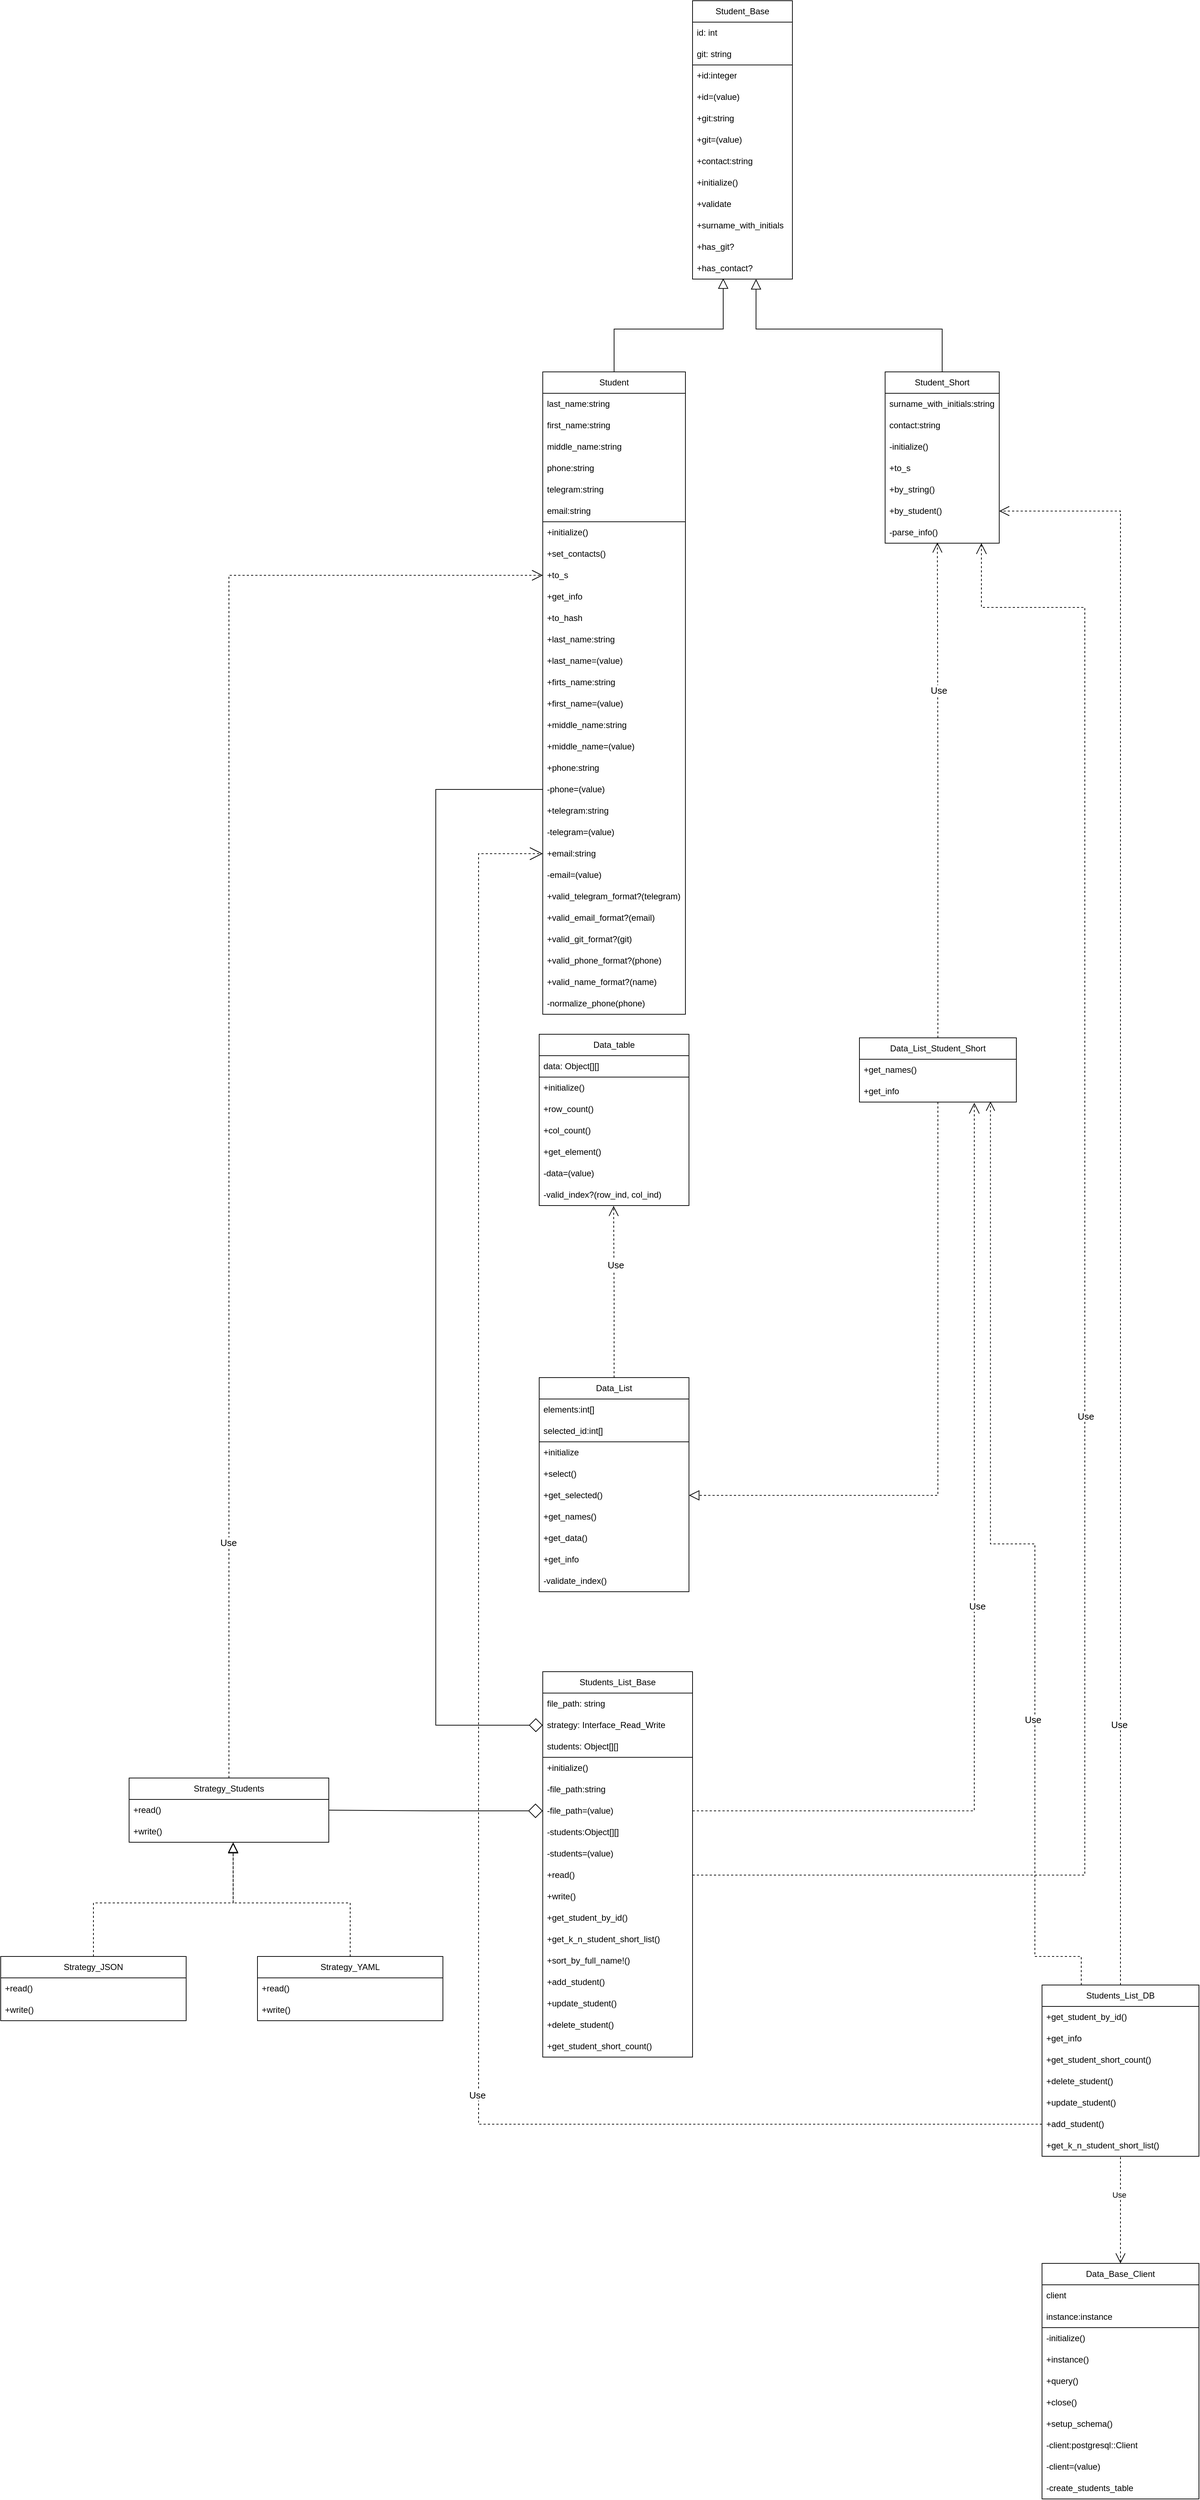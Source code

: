 <mxfile version="26.0.4">
  <diagram name="Страница — 1" id="8ChDUnxJ0dZzbqALpV8T">
    <mxGraphModel dx="2595" dy="680" grid="1" gridSize="10" guides="1" tooltips="1" connect="1" arrows="1" fold="1" page="1" pageScale="1" pageWidth="1169" pageHeight="827" math="0" shadow="0">
      <root>
        <mxCell id="0" />
        <mxCell id="1" parent="0" />
        <mxCell id="wIVE7Qtk5ukvc7qez85d-1" value="Student_Base" style="swimlane;fontStyle=0;childLayout=stackLayout;horizontal=1;startSize=30;horizontalStack=0;resizeParent=1;resizeParentMax=0;resizeLast=0;collapsible=1;marginBottom=0;whiteSpace=wrap;html=1;" parent="1" vertex="1">
          <mxGeometry x="420" y="20" width="140" height="390" as="geometry" />
        </mxCell>
        <mxCell id="wIVE7Qtk5ukvc7qez85d-14" value="" style="group;strokeColor=default;" parent="wIVE7Qtk5ukvc7qez85d-1" vertex="1" connectable="0">
          <mxGeometry y="30" width="140" height="60" as="geometry" />
        </mxCell>
        <mxCell id="wIVE7Qtk5ukvc7qez85d-2" value="id: int" style="text;strokeColor=none;fillColor=none;align=left;verticalAlign=middle;spacingLeft=4;spacingRight=4;overflow=hidden;points=[[0,0.5],[1,0.5]];portConstraint=eastwest;rotatable=0;whiteSpace=wrap;html=1;" parent="wIVE7Qtk5ukvc7qez85d-14" vertex="1">
          <mxGeometry width="140" height="30" as="geometry" />
        </mxCell>
        <mxCell id="wIVE7Qtk5ukvc7qez85d-3" value="git: string" style="text;strokeColor=none;fillColor=none;align=left;verticalAlign=middle;spacingLeft=4;spacingRight=4;overflow=hidden;points=[[0,0.5],[1,0.5]];portConstraint=eastwest;rotatable=0;whiteSpace=wrap;html=1;" parent="wIVE7Qtk5ukvc7qez85d-14" vertex="1">
          <mxGeometry y="30" width="140" height="30" as="geometry" />
        </mxCell>
        <mxCell id="wIVE7Qtk5ukvc7qez85d-4" value="+id:integer" style="text;strokeColor=none;fillColor=none;align=left;verticalAlign=middle;spacingLeft=4;spacingRight=4;overflow=hidden;points=[[0,0.5],[1,0.5]];portConstraint=eastwest;rotatable=0;whiteSpace=wrap;html=1;" parent="wIVE7Qtk5ukvc7qez85d-1" vertex="1">
          <mxGeometry y="90" width="140" height="30" as="geometry" />
        </mxCell>
        <mxCell id="wIVE7Qtk5ukvc7qez85d-13" value="+id=(value)" style="text;strokeColor=none;fillColor=none;align=left;verticalAlign=middle;spacingLeft=4;spacingRight=4;overflow=hidden;points=[[0,0.5],[1,0.5]];portConstraint=eastwest;rotatable=0;whiteSpace=wrap;html=1;" parent="wIVE7Qtk5ukvc7qez85d-1" vertex="1">
          <mxGeometry y="120" width="140" height="30" as="geometry" />
        </mxCell>
        <mxCell id="wIVE7Qtk5ukvc7qez85d-12" value="+git:string" style="text;strokeColor=none;fillColor=none;align=left;verticalAlign=middle;spacingLeft=4;spacingRight=4;overflow=hidden;points=[[0,0.5],[1,0.5]];portConstraint=eastwest;rotatable=0;whiteSpace=wrap;html=1;" parent="wIVE7Qtk5ukvc7qez85d-1" vertex="1">
          <mxGeometry y="150" width="140" height="30" as="geometry" />
        </mxCell>
        <mxCell id="wIVE7Qtk5ukvc7qez85d-11" value="+git=(value)" style="text;strokeColor=none;fillColor=none;align=left;verticalAlign=middle;spacingLeft=4;spacingRight=4;overflow=hidden;points=[[0,0.5],[1,0.5]];portConstraint=eastwest;rotatable=0;whiteSpace=wrap;html=1;" parent="wIVE7Qtk5ukvc7qez85d-1" vertex="1">
          <mxGeometry y="180" width="140" height="30" as="geometry" />
        </mxCell>
        <mxCell id="wIVE7Qtk5ukvc7qez85d-10" value="+contact:string" style="text;strokeColor=none;fillColor=none;align=left;verticalAlign=middle;spacingLeft=4;spacingRight=4;overflow=hidden;points=[[0,0.5],[1,0.5]];portConstraint=eastwest;rotatable=0;whiteSpace=wrap;html=1;" parent="wIVE7Qtk5ukvc7qez85d-1" vertex="1">
          <mxGeometry y="210" width="140" height="30" as="geometry" />
        </mxCell>
        <mxCell id="wIVE7Qtk5ukvc7qez85d-8" value="+initialize()" style="text;strokeColor=none;fillColor=none;align=left;verticalAlign=middle;spacingLeft=4;spacingRight=4;overflow=hidden;points=[[0,0.5],[1,0.5]];portConstraint=eastwest;rotatable=0;whiteSpace=wrap;html=1;" parent="wIVE7Qtk5ukvc7qez85d-1" vertex="1">
          <mxGeometry y="240" width="140" height="30" as="geometry" />
        </mxCell>
        <mxCell id="wIVE7Qtk5ukvc7qez85d-7" value="+validate" style="text;strokeColor=none;fillColor=none;align=left;verticalAlign=middle;spacingLeft=4;spacingRight=4;overflow=hidden;points=[[0,0.5],[1,0.5]];portConstraint=eastwest;rotatable=0;whiteSpace=wrap;html=1;" parent="wIVE7Qtk5ukvc7qez85d-1" vertex="1">
          <mxGeometry y="270" width="140" height="30" as="geometry" />
        </mxCell>
        <mxCell id="wIVE7Qtk5ukvc7qez85d-6" value="+surname_with_initials" style="text;strokeColor=none;fillColor=none;align=left;verticalAlign=middle;spacingLeft=4;spacingRight=4;overflow=hidden;points=[[0,0.5],[1,0.5]];portConstraint=eastwest;rotatable=0;whiteSpace=wrap;html=1;" parent="wIVE7Qtk5ukvc7qez85d-1" vertex="1">
          <mxGeometry y="300" width="140" height="30" as="geometry" />
        </mxCell>
        <mxCell id="wIVE7Qtk5ukvc7qez85d-5" value="+has_git?" style="text;strokeColor=none;fillColor=none;align=left;verticalAlign=middle;spacingLeft=4;spacingRight=4;overflow=hidden;points=[[0,0.5],[1,0.5]];portConstraint=eastwest;rotatable=0;whiteSpace=wrap;html=1;" parent="wIVE7Qtk5ukvc7qez85d-1" vertex="1">
          <mxGeometry y="330" width="140" height="30" as="geometry" />
        </mxCell>
        <mxCell id="wIVE7Qtk5ukvc7qez85d-15" value="+has_contact?" style="text;strokeColor=none;fillColor=none;align=left;verticalAlign=middle;spacingLeft=4;spacingRight=4;overflow=hidden;points=[[0,0.5],[1,0.5]];portConstraint=eastwest;rotatable=0;whiteSpace=wrap;html=1;" parent="wIVE7Qtk5ukvc7qez85d-1" vertex="1">
          <mxGeometry y="360" width="140" height="30" as="geometry" />
        </mxCell>
        <mxCell id="wIVE7Qtk5ukvc7qez85d-16" value="Student" style="swimlane;fontStyle=0;childLayout=stackLayout;horizontal=1;startSize=30;horizontalStack=0;resizeParent=1;resizeParentMax=0;resizeLast=0;collapsible=1;marginBottom=0;whiteSpace=wrap;html=1;" parent="1" vertex="1">
          <mxGeometry x="210" y="540" width="200" height="900" as="geometry" />
        </mxCell>
        <mxCell id="wIVE7Qtk5ukvc7qez85d-33" value="" style="group;strokeColor=default;" parent="wIVE7Qtk5ukvc7qez85d-16" vertex="1" connectable="0">
          <mxGeometry y="30" width="200" height="180" as="geometry" />
        </mxCell>
        <mxCell id="wIVE7Qtk5ukvc7qez85d-20" value="last_name:string" style="text;strokeColor=none;fillColor=none;align=left;verticalAlign=middle;spacingLeft=4;spacingRight=4;overflow=hidden;points=[[0,0.5],[1,0.5]];portConstraint=eastwest;rotatable=0;whiteSpace=wrap;html=1;" parent="wIVE7Qtk5ukvc7qez85d-33" vertex="1">
          <mxGeometry width="140" height="30" as="geometry" />
        </mxCell>
        <mxCell id="wIVE7Qtk5ukvc7qez85d-21" value="first_name:string" style="text;strokeColor=none;fillColor=none;align=left;verticalAlign=middle;spacingLeft=4;spacingRight=4;overflow=hidden;points=[[0,0.5],[1,0.5]];portConstraint=eastwest;rotatable=0;whiteSpace=wrap;html=1;" parent="wIVE7Qtk5ukvc7qez85d-33" vertex="1">
          <mxGeometry y="30" width="140" height="30" as="geometry" />
        </mxCell>
        <mxCell id="wIVE7Qtk5ukvc7qez85d-22" value="middle_name:string" style="text;strokeColor=none;fillColor=none;align=left;verticalAlign=middle;spacingLeft=4;spacingRight=4;overflow=hidden;points=[[0,0.5],[1,0.5]];portConstraint=eastwest;rotatable=0;whiteSpace=wrap;html=1;" parent="wIVE7Qtk5ukvc7qez85d-33" vertex="1">
          <mxGeometry y="60" width="140" height="30" as="geometry" />
        </mxCell>
        <mxCell id="wIVE7Qtk5ukvc7qez85d-23" value="phone:string" style="text;strokeColor=none;fillColor=none;align=left;verticalAlign=middle;spacingLeft=4;spacingRight=4;overflow=hidden;points=[[0,0.5],[1,0.5]];portConstraint=eastwest;rotatable=0;whiteSpace=wrap;html=1;" parent="wIVE7Qtk5ukvc7qez85d-33" vertex="1">
          <mxGeometry y="90" width="140" height="30" as="geometry" />
        </mxCell>
        <mxCell id="wIVE7Qtk5ukvc7qez85d-24" value="telegram:string" style="text;strokeColor=none;fillColor=none;align=left;verticalAlign=middle;spacingLeft=4;spacingRight=4;overflow=hidden;points=[[0,0.5],[1,0.5]];portConstraint=eastwest;rotatable=0;whiteSpace=wrap;html=1;" parent="wIVE7Qtk5ukvc7qez85d-33" vertex="1">
          <mxGeometry y="120" width="140" height="30" as="geometry" />
        </mxCell>
        <mxCell id="wIVE7Qtk5ukvc7qez85d-25" value="email:string" style="text;strokeColor=none;fillColor=none;align=left;verticalAlign=middle;spacingLeft=4;spacingRight=4;overflow=hidden;points=[[0,0.5],[1,0.5]];portConstraint=eastwest;rotatable=0;whiteSpace=wrap;html=1;" parent="wIVE7Qtk5ukvc7qez85d-33" vertex="1">
          <mxGeometry y="150" width="140" height="30" as="geometry" />
        </mxCell>
        <mxCell id="wIVE7Qtk5ukvc7qez85d-26" value="+initialize()" style="text;strokeColor=none;fillColor=none;align=left;verticalAlign=middle;spacingLeft=4;spacingRight=4;overflow=hidden;points=[[0,0.5],[1,0.5]];portConstraint=eastwest;rotatable=0;whiteSpace=wrap;html=1;" parent="wIVE7Qtk5ukvc7qez85d-16" vertex="1">
          <mxGeometry y="210" width="200" height="30" as="geometry" />
        </mxCell>
        <mxCell id="wIVE7Qtk5ukvc7qez85d-27" value="+set_contacts()" style="text;strokeColor=none;fillColor=none;align=left;verticalAlign=middle;spacingLeft=4;spacingRight=4;overflow=hidden;points=[[0,0.5],[1,0.5]];portConstraint=eastwest;rotatable=0;whiteSpace=wrap;html=1;" parent="wIVE7Qtk5ukvc7qez85d-16" vertex="1">
          <mxGeometry y="240" width="200" height="30" as="geometry" />
        </mxCell>
        <mxCell id="wIVE7Qtk5ukvc7qez85d-28" value="+to_s" style="text;strokeColor=none;fillColor=none;align=left;verticalAlign=middle;spacingLeft=4;spacingRight=4;overflow=hidden;points=[[0,0.5],[1,0.5]];portConstraint=eastwest;rotatable=0;whiteSpace=wrap;html=1;" parent="wIVE7Qtk5ukvc7qez85d-16" vertex="1">
          <mxGeometry y="270" width="200" height="30" as="geometry" />
        </mxCell>
        <mxCell id="wIVE7Qtk5ukvc7qez85d-29" value="+get_info" style="text;strokeColor=none;fillColor=none;align=left;verticalAlign=middle;spacingLeft=4;spacingRight=4;overflow=hidden;points=[[0,0.5],[1,0.5]];portConstraint=eastwest;rotatable=0;whiteSpace=wrap;html=1;" parent="wIVE7Qtk5ukvc7qez85d-16" vertex="1">
          <mxGeometry y="300" width="200" height="30" as="geometry" />
        </mxCell>
        <mxCell id="Y5CX1aSOp3Ih06Q6agFc-1" value="+to_hash" style="text;strokeColor=none;fillColor=none;align=left;verticalAlign=middle;spacingLeft=4;spacingRight=4;overflow=hidden;points=[[0,0.5],[1,0.5]];portConstraint=eastwest;rotatable=0;whiteSpace=wrap;html=1;" parent="wIVE7Qtk5ukvc7qez85d-16" vertex="1">
          <mxGeometry y="330" width="200" height="30" as="geometry" />
        </mxCell>
        <mxCell id="wIVE7Qtk5ukvc7qez85d-34" value="+last_name:string" style="text;strokeColor=none;fillColor=none;align=left;verticalAlign=middle;spacingLeft=4;spacingRight=4;overflow=hidden;points=[[0,0.5],[1,0.5]];portConstraint=eastwest;rotatable=0;whiteSpace=wrap;html=1;" parent="wIVE7Qtk5ukvc7qez85d-16" vertex="1">
          <mxGeometry y="360" width="200" height="30" as="geometry" />
        </mxCell>
        <mxCell id="wIVE7Qtk5ukvc7qez85d-46" value="+last_name=(value)" style="text;strokeColor=none;fillColor=none;align=left;verticalAlign=middle;spacingLeft=4;spacingRight=4;overflow=hidden;points=[[0,0.5],[1,0.5]];portConstraint=eastwest;rotatable=0;whiteSpace=wrap;html=1;" parent="wIVE7Qtk5ukvc7qez85d-16" vertex="1">
          <mxGeometry y="390" width="200" height="30" as="geometry" />
        </mxCell>
        <mxCell id="wIVE7Qtk5ukvc7qez85d-45" value="+firts_name:string" style="text;strokeColor=none;fillColor=none;align=left;verticalAlign=middle;spacingLeft=4;spacingRight=4;overflow=hidden;points=[[0,0.5],[1,0.5]];portConstraint=eastwest;rotatable=0;whiteSpace=wrap;html=1;" parent="wIVE7Qtk5ukvc7qez85d-16" vertex="1">
          <mxGeometry y="420" width="200" height="30" as="geometry" />
        </mxCell>
        <mxCell id="wIVE7Qtk5ukvc7qez85d-44" value="+first_name=(value)" style="text;strokeColor=none;fillColor=none;align=left;verticalAlign=middle;spacingLeft=4;spacingRight=4;overflow=hidden;points=[[0,0.5],[1,0.5]];portConstraint=eastwest;rotatable=0;whiteSpace=wrap;html=1;" parent="wIVE7Qtk5ukvc7qez85d-16" vertex="1">
          <mxGeometry y="450" width="200" height="30" as="geometry" />
        </mxCell>
        <mxCell id="wIVE7Qtk5ukvc7qez85d-43" value="+middle_name:string" style="text;strokeColor=none;fillColor=none;align=left;verticalAlign=middle;spacingLeft=4;spacingRight=4;overflow=hidden;points=[[0,0.5],[1,0.5]];portConstraint=eastwest;rotatable=0;whiteSpace=wrap;html=1;" parent="wIVE7Qtk5ukvc7qez85d-16" vertex="1">
          <mxGeometry y="480" width="200" height="30" as="geometry" />
        </mxCell>
        <mxCell id="wIVE7Qtk5ukvc7qez85d-42" value="+middle_name=(value)" style="text;strokeColor=none;fillColor=none;align=left;verticalAlign=middle;spacingLeft=4;spacingRight=4;overflow=hidden;points=[[0,0.5],[1,0.5]];portConstraint=eastwest;rotatable=0;whiteSpace=wrap;html=1;" parent="wIVE7Qtk5ukvc7qez85d-16" vertex="1">
          <mxGeometry y="510" width="200" height="30" as="geometry" />
        </mxCell>
        <mxCell id="wIVE7Qtk5ukvc7qez85d-41" value="+phone:string" style="text;strokeColor=none;fillColor=none;align=left;verticalAlign=middle;spacingLeft=4;spacingRight=4;overflow=hidden;points=[[0,0.5],[1,0.5]];portConstraint=eastwest;rotatable=0;whiteSpace=wrap;html=1;" parent="wIVE7Qtk5ukvc7qez85d-16" vertex="1">
          <mxGeometry y="540" width="200" height="30" as="geometry" />
        </mxCell>
        <mxCell id="wIVE7Qtk5ukvc7qez85d-40" value="-phone=(value)" style="text;strokeColor=none;fillColor=none;align=left;verticalAlign=middle;spacingLeft=4;spacingRight=4;overflow=hidden;points=[[0,0.5],[1,0.5]];portConstraint=eastwest;rotatable=0;whiteSpace=wrap;html=1;" parent="wIVE7Qtk5ukvc7qez85d-16" vertex="1">
          <mxGeometry y="570" width="200" height="30" as="geometry" />
        </mxCell>
        <mxCell id="wIVE7Qtk5ukvc7qez85d-39" value="+telegram:string" style="text;strokeColor=none;fillColor=none;align=left;verticalAlign=middle;spacingLeft=4;spacingRight=4;overflow=hidden;points=[[0,0.5],[1,0.5]];portConstraint=eastwest;rotatable=0;whiteSpace=wrap;html=1;" parent="wIVE7Qtk5ukvc7qez85d-16" vertex="1">
          <mxGeometry y="600" width="200" height="30" as="geometry" />
        </mxCell>
        <mxCell id="wIVE7Qtk5ukvc7qez85d-38" value="-telegram=(value)" style="text;strokeColor=none;fillColor=none;align=left;verticalAlign=middle;spacingLeft=4;spacingRight=4;overflow=hidden;points=[[0,0.5],[1,0.5]];portConstraint=eastwest;rotatable=0;whiteSpace=wrap;html=1;" parent="wIVE7Qtk5ukvc7qez85d-16" vertex="1">
          <mxGeometry y="630" width="200" height="30" as="geometry" />
        </mxCell>
        <mxCell id="wIVE7Qtk5ukvc7qez85d-37" value="+email:string" style="text;strokeColor=none;fillColor=none;align=left;verticalAlign=middle;spacingLeft=4;spacingRight=4;overflow=hidden;points=[[0,0.5],[1,0.5]];portConstraint=eastwest;rotatable=0;whiteSpace=wrap;html=1;" parent="wIVE7Qtk5ukvc7qez85d-16" vertex="1">
          <mxGeometry y="660" width="200" height="30" as="geometry" />
        </mxCell>
        <mxCell id="wIVE7Qtk5ukvc7qez85d-36" value="-email=(value)" style="text;strokeColor=none;fillColor=none;align=left;verticalAlign=middle;spacingLeft=4;spacingRight=4;overflow=hidden;points=[[0,0.5],[1,0.5]];portConstraint=eastwest;rotatable=0;whiteSpace=wrap;html=1;" parent="wIVE7Qtk5ukvc7qez85d-16" vertex="1">
          <mxGeometry y="690" width="200" height="30" as="geometry" />
        </mxCell>
        <mxCell id="wIVE7Qtk5ukvc7qez85d-52" value="+valid_telegram_format?(telegram)" style="text;strokeColor=none;fillColor=none;align=left;verticalAlign=middle;spacingLeft=4;spacingRight=4;overflow=hidden;points=[[0,0.5],[1,0.5]];portConstraint=eastwest;rotatable=0;whiteSpace=wrap;html=1;" parent="wIVE7Qtk5ukvc7qez85d-16" vertex="1">
          <mxGeometry y="720" width="200" height="30" as="geometry" />
        </mxCell>
        <mxCell id="wIVE7Qtk5ukvc7qez85d-51" value="+valid_email_format?(email)" style="text;strokeColor=none;fillColor=none;align=left;verticalAlign=middle;spacingLeft=4;spacingRight=4;overflow=hidden;points=[[0,0.5],[1,0.5]];portConstraint=eastwest;rotatable=0;whiteSpace=wrap;html=1;" parent="wIVE7Qtk5ukvc7qez85d-16" vertex="1">
          <mxGeometry y="750" width="200" height="30" as="geometry" />
        </mxCell>
        <mxCell id="wIVE7Qtk5ukvc7qez85d-50" value="+valid_git_format?(git)" style="text;strokeColor=none;fillColor=none;align=left;verticalAlign=middle;spacingLeft=4;spacingRight=4;overflow=hidden;points=[[0,0.5],[1,0.5]];portConstraint=eastwest;rotatable=0;whiteSpace=wrap;html=1;" parent="wIVE7Qtk5ukvc7qez85d-16" vertex="1">
          <mxGeometry y="780" width="200" height="30" as="geometry" />
        </mxCell>
        <mxCell id="wIVE7Qtk5ukvc7qez85d-49" value="+valid_phone_format?(phone)" style="text;strokeColor=none;fillColor=none;align=left;verticalAlign=middle;spacingLeft=4;spacingRight=4;overflow=hidden;points=[[0,0.5],[1,0.5]];portConstraint=eastwest;rotatable=0;whiteSpace=wrap;html=1;" parent="wIVE7Qtk5ukvc7qez85d-16" vertex="1">
          <mxGeometry y="810" width="200" height="30" as="geometry" />
        </mxCell>
        <mxCell id="wIVE7Qtk5ukvc7qez85d-48" value="+valid_name_format?(name)" style="text;strokeColor=none;fillColor=none;align=left;verticalAlign=middle;spacingLeft=4;spacingRight=4;overflow=hidden;points=[[0,0.5],[1,0.5]];portConstraint=eastwest;rotatable=0;whiteSpace=wrap;html=1;" parent="wIVE7Qtk5ukvc7qez85d-16" vertex="1">
          <mxGeometry y="840" width="200" height="30" as="geometry" />
        </mxCell>
        <mxCell id="wIVE7Qtk5ukvc7qez85d-47" value="-normalize_phone(phone)" style="text;strokeColor=none;fillColor=none;align=left;verticalAlign=middle;spacingLeft=4;spacingRight=4;overflow=hidden;points=[[0,0.5],[1,0.5]];portConstraint=eastwest;rotatable=0;whiteSpace=wrap;html=1;" parent="wIVE7Qtk5ukvc7qez85d-16" vertex="1">
          <mxGeometry y="870" width="200" height="30" as="geometry" />
        </mxCell>
        <mxCell id="wIVE7Qtk5ukvc7qez85d-54" value="Student_Short" style="swimlane;fontStyle=0;childLayout=stackLayout;horizontal=1;startSize=30;horizontalStack=0;resizeParent=1;resizeParentMax=0;resizeLast=0;collapsible=1;marginBottom=0;whiteSpace=wrap;html=1;" parent="1" vertex="1">
          <mxGeometry x="690" y="540" width="160" height="240" as="geometry" />
        </mxCell>
        <mxCell id="wIVE7Qtk5ukvc7qez85d-70" value="" style="group" parent="wIVE7Qtk5ukvc7qez85d-54" vertex="1" connectable="0">
          <mxGeometry y="30" width="160" height="60" as="geometry" />
        </mxCell>
        <mxCell id="wIVE7Qtk5ukvc7qez85d-58" value="surname_with_initials:string" style="text;strokeColor=none;fillColor=none;align=left;verticalAlign=middle;spacingLeft=4;spacingRight=4;overflow=hidden;points=[[0,0.5],[1,0.5]];portConstraint=eastwest;rotatable=0;whiteSpace=wrap;html=1;" parent="wIVE7Qtk5ukvc7qez85d-70" vertex="1">
          <mxGeometry width="160" height="30" as="geometry" />
        </mxCell>
        <mxCell id="wIVE7Qtk5ukvc7qez85d-59" value="contact:string" style="text;strokeColor=none;fillColor=none;align=left;verticalAlign=middle;spacingLeft=4;spacingRight=4;overflow=hidden;points=[[0,0.5],[1,0.5]];portConstraint=eastwest;rotatable=0;whiteSpace=wrap;html=1;" parent="wIVE7Qtk5ukvc7qez85d-70" vertex="1">
          <mxGeometry y="30" width="160" height="30" as="geometry" />
        </mxCell>
        <mxCell id="wIVE7Qtk5ukvc7qez85d-60" value="-initialize()" style="text;strokeColor=none;fillColor=none;align=left;verticalAlign=middle;spacingLeft=4;spacingRight=4;overflow=hidden;points=[[0,0.5],[1,0.5]];portConstraint=eastwest;rotatable=0;whiteSpace=wrap;html=1;" parent="wIVE7Qtk5ukvc7qez85d-54" vertex="1">
          <mxGeometry y="90" width="160" height="30" as="geometry" />
        </mxCell>
        <mxCell id="wIVE7Qtk5ukvc7qez85d-61" value="+to_s" style="text;strokeColor=none;fillColor=none;align=left;verticalAlign=middle;spacingLeft=4;spacingRight=4;overflow=hidden;points=[[0,0.5],[1,0.5]];portConstraint=eastwest;rotatable=0;whiteSpace=wrap;html=1;" parent="wIVE7Qtk5ukvc7qez85d-54" vertex="1">
          <mxGeometry y="120" width="160" height="30" as="geometry" />
        </mxCell>
        <mxCell id="wIVE7Qtk5ukvc7qez85d-64" value="+by_string()" style="text;strokeColor=none;fillColor=none;align=left;verticalAlign=middle;spacingLeft=4;spacingRight=4;overflow=hidden;points=[[0,0.5],[1,0.5]];portConstraint=eastwest;rotatable=0;whiteSpace=wrap;html=1;" parent="wIVE7Qtk5ukvc7qez85d-54" vertex="1">
          <mxGeometry y="150" width="160" height="30" as="geometry" />
        </mxCell>
        <mxCell id="wIVE7Qtk5ukvc7qez85d-65" value="+by_student()" style="text;strokeColor=none;fillColor=none;align=left;verticalAlign=middle;spacingLeft=4;spacingRight=4;overflow=hidden;points=[[0,0.5],[1,0.5]];portConstraint=eastwest;rotatable=0;whiteSpace=wrap;html=1;" parent="wIVE7Qtk5ukvc7qez85d-54" vertex="1">
          <mxGeometry y="180" width="160" height="30" as="geometry" />
        </mxCell>
        <mxCell id="wIVE7Qtk5ukvc7qez85d-66" value="-parse_info()" style="text;strokeColor=none;fillColor=none;align=left;verticalAlign=middle;spacingLeft=4;spacingRight=4;overflow=hidden;points=[[0,0.5],[1,0.5]];portConstraint=eastwest;rotatable=0;whiteSpace=wrap;html=1;" parent="wIVE7Qtk5ukvc7qez85d-54" vertex="1">
          <mxGeometry y="210" width="160" height="30" as="geometry" />
        </mxCell>
        <mxCell id="wIVE7Qtk5ukvc7qez85d-71" style="edgeStyle=orthogonalEdgeStyle;rounded=0;orthogonalLoop=1;jettySize=auto;html=1;exitX=0.5;exitY=0;exitDx=0;exitDy=0;entryX=0.307;entryY=0.967;entryDx=0;entryDy=0;entryPerimeter=0;endArrow=block;endFill=0;endSize=12;" parent="1" source="wIVE7Qtk5ukvc7qez85d-16" target="wIVE7Qtk5ukvc7qez85d-15" edge="1">
          <mxGeometry relative="1" as="geometry" />
        </mxCell>
        <mxCell id="wIVE7Qtk5ukvc7qez85d-72" style="edgeStyle=orthogonalEdgeStyle;rounded=0;orthogonalLoop=1;jettySize=auto;html=1;exitX=0.5;exitY=0;exitDx=0;exitDy=0;entryX=0.636;entryY=1;entryDx=0;entryDy=0;entryPerimeter=0;endArrow=block;endFill=0;endSize=12;" parent="1" source="wIVE7Qtk5ukvc7qez85d-54" target="wIVE7Qtk5ukvc7qez85d-15" edge="1">
          <mxGeometry relative="1" as="geometry" />
        </mxCell>
        <mxCell id="wIVE7Qtk5ukvc7qez85d-73" value="Data_table" style="swimlane;fontStyle=0;childLayout=stackLayout;horizontal=1;startSize=30;horizontalStack=0;resizeParent=1;resizeParentMax=0;resizeLast=0;collapsible=1;marginBottom=0;whiteSpace=wrap;html=1;" parent="1" vertex="1">
          <mxGeometry x="205" y="1468" width="210" height="240" as="geometry" />
        </mxCell>
        <mxCell id="wIVE7Qtk5ukvc7qez85d-74" value="data: Object[][]" style="text;strokeColor=default;fillColor=none;align=left;verticalAlign=middle;spacingLeft=4;spacingRight=4;overflow=hidden;points=[[0,0.5],[1,0.5]];portConstraint=eastwest;rotatable=0;whiteSpace=wrap;html=1;" parent="wIVE7Qtk5ukvc7qez85d-73" vertex="1">
          <mxGeometry y="30" width="210" height="30" as="geometry" />
        </mxCell>
        <mxCell id="wIVE7Qtk5ukvc7qez85d-81" value="+initialize()" style="text;strokeColor=none;fillColor=none;align=left;verticalAlign=middle;spacingLeft=4;spacingRight=4;overflow=hidden;points=[[0,0.5],[1,0.5]];portConstraint=eastwest;rotatable=0;whiteSpace=wrap;html=1;" parent="wIVE7Qtk5ukvc7qez85d-73" vertex="1">
          <mxGeometry y="60" width="210" height="30" as="geometry" />
        </mxCell>
        <mxCell id="wIVE7Qtk5ukvc7qez85d-75" value="+row_count()" style="text;strokeColor=none;fillColor=none;align=left;verticalAlign=middle;spacingLeft=4;spacingRight=4;overflow=hidden;points=[[0,0.5],[1,0.5]];portConstraint=eastwest;rotatable=0;whiteSpace=wrap;html=1;" parent="wIVE7Qtk5ukvc7qez85d-73" vertex="1">
          <mxGeometry y="90" width="210" height="30" as="geometry" />
        </mxCell>
        <mxCell id="wIVE7Qtk5ukvc7qez85d-76" value="+col_count()" style="text;strokeColor=none;fillColor=none;align=left;verticalAlign=middle;spacingLeft=4;spacingRight=4;overflow=hidden;points=[[0,0.5],[1,0.5]];portConstraint=eastwest;rotatable=0;whiteSpace=wrap;html=1;" parent="wIVE7Qtk5ukvc7qez85d-73" vertex="1">
          <mxGeometry y="120" width="210" height="30" as="geometry" />
        </mxCell>
        <mxCell id="wIVE7Qtk5ukvc7qez85d-85" value="+get_element()" style="text;strokeColor=none;fillColor=none;align=left;verticalAlign=middle;spacingLeft=4;spacingRight=4;overflow=hidden;points=[[0,0.5],[1,0.5]];portConstraint=eastwest;rotatable=0;whiteSpace=wrap;html=1;" parent="wIVE7Qtk5ukvc7qez85d-73" vertex="1">
          <mxGeometry y="150" width="210" height="30" as="geometry" />
        </mxCell>
        <mxCell id="wIVE7Qtk5ukvc7qez85d-84" value="-data=(value)" style="text;strokeColor=none;fillColor=none;align=left;verticalAlign=middle;spacingLeft=4;spacingRight=4;overflow=hidden;points=[[0,0.5],[1,0.5]];portConstraint=eastwest;rotatable=0;whiteSpace=wrap;html=1;" parent="wIVE7Qtk5ukvc7qez85d-73" vertex="1">
          <mxGeometry y="180" width="210" height="30" as="geometry" />
        </mxCell>
        <mxCell id="wIVE7Qtk5ukvc7qez85d-83" value="-valid_index?(row_ind, col_ind)" style="text;strokeColor=none;fillColor=none;align=left;verticalAlign=middle;spacingLeft=4;spacingRight=4;overflow=hidden;points=[[0,0.5],[1,0.5]];portConstraint=eastwest;rotatable=0;whiteSpace=wrap;html=1;" parent="wIVE7Qtk5ukvc7qez85d-73" vertex="1">
          <mxGeometry y="210" width="210" height="30" as="geometry" />
        </mxCell>
        <mxCell id="wIVE7Qtk5ukvc7qez85d-99" style="edgeStyle=orthogonalEdgeStyle;rounded=0;orthogonalLoop=1;jettySize=auto;html=1;entryX=1;entryY=0.5;entryDx=0;entryDy=0;dashed=1;endArrow=block;endFill=0;endSize=12;" parent="1" source="wIVE7Qtk5ukvc7qez85d-77" target="wIVE7Qtk5ukvc7qez85d-92" edge="1">
          <mxGeometry relative="1" as="geometry" />
        </mxCell>
        <mxCell id="wIVE7Qtk5ukvc7qez85d-77" value="Data_List_Student_Short" style="swimlane;fontStyle=0;childLayout=stackLayout;horizontal=1;startSize=30;horizontalStack=0;resizeParent=1;resizeParentMax=0;resizeLast=0;collapsible=1;marginBottom=0;whiteSpace=wrap;html=1;" parent="1" vertex="1">
          <mxGeometry x="654" y="1473" width="220" height="90" as="geometry" />
        </mxCell>
        <mxCell id="wIVE7Qtk5ukvc7qez85d-78" value="+get_names()" style="text;strokeColor=none;fillColor=none;align=left;verticalAlign=middle;spacingLeft=4;spacingRight=4;overflow=hidden;points=[[0,0.5],[1,0.5]];portConstraint=eastwest;rotatable=0;whiteSpace=wrap;html=1;" parent="wIVE7Qtk5ukvc7qez85d-77" vertex="1">
          <mxGeometry y="30" width="220" height="30" as="geometry" />
        </mxCell>
        <mxCell id="wIVE7Qtk5ukvc7qez85d-79" value="+get_info" style="text;strokeColor=none;fillColor=none;align=left;verticalAlign=middle;spacingLeft=4;spacingRight=4;overflow=hidden;points=[[0,0.5],[1,0.5]];portConstraint=eastwest;rotatable=0;whiteSpace=wrap;html=1;" parent="wIVE7Qtk5ukvc7qez85d-77" vertex="1">
          <mxGeometry y="60" width="220" height="30" as="geometry" />
        </mxCell>
        <mxCell id="wIVE7Qtk5ukvc7qez85d-86" value="Data_List" style="swimlane;fontStyle=0;childLayout=stackLayout;horizontal=1;startSize=30;horizontalStack=0;resizeParent=1;resizeParentMax=0;resizeLast=0;collapsible=1;marginBottom=0;whiteSpace=wrap;html=1;" parent="1" vertex="1">
          <mxGeometry x="205" y="1949" width="210" height="300" as="geometry" />
        </mxCell>
        <mxCell id="wIVE7Qtk5ukvc7qez85d-95" value="" style="group;strokeColor=default;" parent="wIVE7Qtk5ukvc7qez85d-86" vertex="1" connectable="0">
          <mxGeometry y="30" width="210" height="60" as="geometry" />
        </mxCell>
        <mxCell id="wIVE7Qtk5ukvc7qez85d-87" value="elements:int[]" style="text;strokeColor=none;fillColor=none;align=left;verticalAlign=middle;spacingLeft=4;spacingRight=4;overflow=hidden;points=[[0,0.5],[1,0.5]];portConstraint=eastwest;rotatable=0;whiteSpace=wrap;html=1;" parent="wIVE7Qtk5ukvc7qez85d-95" vertex="1">
          <mxGeometry width="210" height="30" as="geometry" />
        </mxCell>
        <mxCell id="wIVE7Qtk5ukvc7qez85d-88" value="selected_id:int[]" style="text;strokeColor=none;fillColor=none;align=left;verticalAlign=middle;spacingLeft=4;spacingRight=4;overflow=hidden;points=[[0,0.5],[1,0.5]];portConstraint=eastwest;rotatable=0;whiteSpace=wrap;html=1;" parent="wIVE7Qtk5ukvc7qez85d-95" vertex="1">
          <mxGeometry y="30" width="210" height="30" as="geometry" />
        </mxCell>
        <mxCell id="wIVE7Qtk5ukvc7qez85d-90" value="+initialize" style="text;strokeColor=none;fillColor=none;align=left;verticalAlign=middle;spacingLeft=4;spacingRight=4;overflow=hidden;points=[[0,0.5],[1,0.5]];portConstraint=eastwest;rotatable=0;whiteSpace=wrap;html=1;" parent="wIVE7Qtk5ukvc7qez85d-86" vertex="1">
          <mxGeometry y="90" width="210" height="30" as="geometry" />
        </mxCell>
        <mxCell id="wIVE7Qtk5ukvc7qez85d-91" value="+select()" style="text;strokeColor=none;fillColor=none;align=left;verticalAlign=middle;spacingLeft=4;spacingRight=4;overflow=hidden;points=[[0,0.5],[1,0.5]];portConstraint=eastwest;rotatable=0;whiteSpace=wrap;html=1;" parent="wIVE7Qtk5ukvc7qez85d-86" vertex="1">
          <mxGeometry y="120" width="210" height="30" as="geometry" />
        </mxCell>
        <mxCell id="wIVE7Qtk5ukvc7qez85d-92" value="+get_selected()" style="text;strokeColor=none;fillColor=none;align=left;verticalAlign=middle;spacingLeft=4;spacingRight=4;overflow=hidden;points=[[0,0.5],[1,0.5]];portConstraint=eastwest;rotatable=0;whiteSpace=wrap;html=1;" parent="wIVE7Qtk5ukvc7qez85d-86" vertex="1">
          <mxGeometry y="150" width="210" height="30" as="geometry" />
        </mxCell>
        <mxCell id="wIVE7Qtk5ukvc7qez85d-93" value="+get_names()" style="text;strokeColor=none;fillColor=none;align=left;verticalAlign=middle;spacingLeft=4;spacingRight=4;overflow=hidden;points=[[0,0.5],[1,0.5]];portConstraint=eastwest;rotatable=0;whiteSpace=wrap;html=1;" parent="wIVE7Qtk5ukvc7qez85d-86" vertex="1">
          <mxGeometry y="180" width="210" height="30" as="geometry" />
        </mxCell>
        <mxCell id="wIVE7Qtk5ukvc7qez85d-94" value="+get_data()" style="text;strokeColor=none;fillColor=none;align=left;verticalAlign=middle;spacingLeft=4;spacingRight=4;overflow=hidden;points=[[0,0.5],[1,0.5]];portConstraint=eastwest;rotatable=0;whiteSpace=wrap;html=1;" parent="wIVE7Qtk5ukvc7qez85d-86" vertex="1">
          <mxGeometry y="210" width="210" height="30" as="geometry" />
        </mxCell>
        <mxCell id="wIVE7Qtk5ukvc7qez85d-97" value="+get_info" style="text;strokeColor=none;fillColor=none;align=left;verticalAlign=middle;spacingLeft=4;spacingRight=4;overflow=hidden;points=[[0,0.5],[1,0.5]];portConstraint=eastwest;rotatable=0;whiteSpace=wrap;html=1;" parent="wIVE7Qtk5ukvc7qez85d-86" vertex="1">
          <mxGeometry y="240" width="210" height="30" as="geometry" />
        </mxCell>
        <mxCell id="wIVE7Qtk5ukvc7qez85d-96" value="-validate_index()" style="text;strokeColor=none;fillColor=none;align=left;verticalAlign=middle;spacingLeft=4;spacingRight=4;overflow=hidden;points=[[0,0.5],[1,0.5]];portConstraint=eastwest;rotatable=0;whiteSpace=wrap;html=1;" parent="wIVE7Qtk5ukvc7qez85d-86" vertex="1">
          <mxGeometry y="270" width="210" height="30" as="geometry" />
        </mxCell>
        <mxCell id="wIVE7Qtk5ukvc7qez85d-98" style="edgeStyle=orthogonalEdgeStyle;rounded=0;orthogonalLoop=1;jettySize=auto;html=1;exitX=0.5;exitY=0;exitDx=0;exitDy=0;entryX=0.497;entryY=1.018;entryDx=0;entryDy=0;entryPerimeter=0;endArrow=open;endFill=0;endSize=12;dashed=1;" parent="1" source="wIVE7Qtk5ukvc7qez85d-86" target="wIVE7Qtk5ukvc7qez85d-83" edge="1">
          <mxGeometry relative="1" as="geometry" />
        </mxCell>
        <mxCell id="Y5CX1aSOp3Ih06Q6agFc-3" value="&lt;font style=&quot;font-size: 13px;&quot;&gt;Use&lt;/font&gt;" style="edgeLabel;html=1;align=center;verticalAlign=middle;resizable=0;points=[];" parent="wIVE7Qtk5ukvc7qez85d-98" vertex="1" connectable="0">
          <mxGeometry x="0.321" y="-2" relative="1" as="geometry">
            <mxPoint as="offset" />
          </mxGeometry>
        </mxCell>
        <mxCell id="wIVE7Qtk5ukvc7qez85d-100" style="edgeStyle=orthogonalEdgeStyle;rounded=0;orthogonalLoop=1;jettySize=auto;html=1;exitX=0.5;exitY=0;exitDx=0;exitDy=0;entryX=0.458;entryY=0.967;entryDx=0;entryDy=0;entryPerimeter=0;endArrow=open;endFill=0;endSize=12;dashed=1;" parent="1" source="wIVE7Qtk5ukvc7qez85d-77" target="wIVE7Qtk5ukvc7qez85d-66" edge="1">
          <mxGeometry relative="1" as="geometry" />
        </mxCell>
        <mxCell id="Y5CX1aSOp3Ih06Q6agFc-2" value="&lt;font style=&quot;font-size: 13px;&quot;&gt;Use&lt;/font&gt;" style="edgeLabel;html=1;align=center;verticalAlign=middle;resizable=0;points=[];" parent="wIVE7Qtk5ukvc7qez85d-100" vertex="1" connectable="0">
          <mxGeometry x="0.405" y="-1" relative="1" as="geometry">
            <mxPoint as="offset" />
          </mxGeometry>
        </mxCell>
        <mxCell id="Y5CX1aSOp3Ih06Q6agFc-4" value="Students_List_Base" style="swimlane;fontStyle=0;childLayout=stackLayout;horizontal=1;startSize=30;horizontalStack=0;resizeParent=1;resizeParentMax=0;resizeLast=0;collapsible=1;marginBottom=0;whiteSpace=wrap;html=1;" parent="1" vertex="1">
          <mxGeometry x="210" y="2361" width="210" height="540" as="geometry" />
        </mxCell>
        <mxCell id="Y5CX1aSOp3Ih06Q6agFc-11" value="" style="group;strokeColor=default;" parent="Y5CX1aSOp3Ih06Q6agFc-4" vertex="1" connectable="0">
          <mxGeometry y="30" width="210" height="90" as="geometry" />
        </mxCell>
        <mxCell id="Y5CX1aSOp3Ih06Q6agFc-5" value="file_path: string" style="text;strokeColor=none;fillColor=none;align=left;verticalAlign=middle;spacingLeft=4;spacingRight=4;overflow=hidden;points=[[0,0.5],[1,0.5]];portConstraint=eastwest;rotatable=0;whiteSpace=wrap;html=1;" parent="Y5CX1aSOp3Ih06Q6agFc-11" vertex="1">
          <mxGeometry width="210" height="30" as="geometry" />
        </mxCell>
        <mxCell id="Y5CX1aSOp3Ih06Q6agFc-6" value="strategy: Interface_Read_Write" style="text;strokeColor=none;fillColor=none;align=left;verticalAlign=middle;spacingLeft=4;spacingRight=4;overflow=hidden;points=[[0,0.5],[1,0.5]];portConstraint=eastwest;rotatable=0;whiteSpace=wrap;html=1;" parent="Y5CX1aSOp3Ih06Q6agFc-11" vertex="1">
          <mxGeometry y="30" width="210" height="30" as="geometry" />
        </mxCell>
        <mxCell id="Y5CX1aSOp3Ih06Q6agFc-7" value="students: Object[][]" style="text;strokeColor=none;fillColor=none;align=left;verticalAlign=middle;spacingLeft=4;spacingRight=4;overflow=hidden;points=[[0,0.5],[1,0.5]];portConstraint=eastwest;rotatable=0;whiteSpace=wrap;html=1;" parent="Y5CX1aSOp3Ih06Q6agFc-11" vertex="1">
          <mxGeometry y="60" width="210" height="30" as="geometry" />
        </mxCell>
        <mxCell id="Y5CX1aSOp3Ih06Q6agFc-10" value="+initialize()" style="text;strokeColor=none;fillColor=none;align=left;verticalAlign=middle;spacingLeft=4;spacingRight=4;overflow=hidden;points=[[0,0.5],[1,0.5]];portConstraint=eastwest;rotatable=0;whiteSpace=wrap;html=1;" parent="Y5CX1aSOp3Ih06Q6agFc-4" vertex="1">
          <mxGeometry y="120" width="210" height="30" as="geometry" />
        </mxCell>
        <mxCell id="Y5CX1aSOp3Ih06Q6agFc-24" value="-file_path:string" style="text;strokeColor=none;fillColor=none;align=left;verticalAlign=middle;spacingLeft=4;spacingRight=4;overflow=hidden;points=[[0,0.5],[1,0.5]];portConstraint=eastwest;rotatable=0;whiteSpace=wrap;html=1;" parent="Y5CX1aSOp3Ih06Q6agFc-4" vertex="1">
          <mxGeometry y="150" width="210" height="30" as="geometry" />
        </mxCell>
        <mxCell id="Y5CX1aSOp3Ih06Q6agFc-23" value="-file_path=(value)" style="text;strokeColor=none;fillColor=none;align=left;verticalAlign=middle;spacingLeft=4;spacingRight=4;overflow=hidden;points=[[0,0.5],[1,0.5]];portConstraint=eastwest;rotatable=0;whiteSpace=wrap;html=1;" parent="Y5CX1aSOp3Ih06Q6agFc-4" vertex="1">
          <mxGeometry y="180" width="210" height="30" as="geometry" />
        </mxCell>
        <mxCell id="Y5CX1aSOp3Ih06Q6agFc-22" value="-students:Object[][]" style="text;strokeColor=none;fillColor=none;align=left;verticalAlign=middle;spacingLeft=4;spacingRight=4;overflow=hidden;points=[[0,0.5],[1,0.5]];portConstraint=eastwest;rotatable=0;whiteSpace=wrap;html=1;" parent="Y5CX1aSOp3Ih06Q6agFc-4" vertex="1">
          <mxGeometry y="210" width="210" height="30" as="geometry" />
        </mxCell>
        <mxCell id="Y5CX1aSOp3Ih06Q6agFc-21" value="-students=(value)" style="text;strokeColor=none;fillColor=none;align=left;verticalAlign=middle;spacingLeft=4;spacingRight=4;overflow=hidden;points=[[0,0.5],[1,0.5]];portConstraint=eastwest;rotatable=0;whiteSpace=wrap;html=1;" parent="Y5CX1aSOp3Ih06Q6agFc-4" vertex="1">
          <mxGeometry y="240" width="210" height="30" as="geometry" />
        </mxCell>
        <mxCell id="Y5CX1aSOp3Ih06Q6agFc-9" value="+read()" style="text;strokeColor=none;fillColor=none;align=left;verticalAlign=middle;spacingLeft=4;spacingRight=4;overflow=hidden;points=[[0,0.5],[1,0.5]];portConstraint=eastwest;rotatable=0;whiteSpace=wrap;html=1;" parent="Y5CX1aSOp3Ih06Q6agFc-4" vertex="1">
          <mxGeometry y="270" width="210" height="30" as="geometry" />
        </mxCell>
        <mxCell id="Y5CX1aSOp3Ih06Q6agFc-8" value="+write()" style="text;strokeColor=none;fillColor=none;align=left;verticalAlign=middle;spacingLeft=4;spacingRight=4;overflow=hidden;points=[[0,0.5],[1,0.5]];portConstraint=eastwest;rotatable=0;whiteSpace=wrap;html=1;" parent="Y5CX1aSOp3Ih06Q6agFc-4" vertex="1">
          <mxGeometry y="300" width="210" height="30" as="geometry" />
        </mxCell>
        <mxCell id="Y5CX1aSOp3Ih06Q6agFc-20" value="+get_student_by_id()" style="text;strokeColor=none;fillColor=none;align=left;verticalAlign=middle;spacingLeft=4;spacingRight=4;overflow=hidden;points=[[0,0.5],[1,0.5]];portConstraint=eastwest;rotatable=0;whiteSpace=wrap;html=1;" parent="Y5CX1aSOp3Ih06Q6agFc-4" vertex="1">
          <mxGeometry y="330" width="210" height="30" as="geometry" />
        </mxCell>
        <mxCell id="Y5CX1aSOp3Ih06Q6agFc-19" value="+get_k_n_student_short_list()" style="text;strokeColor=none;fillColor=none;align=left;verticalAlign=middle;spacingLeft=4;spacingRight=4;overflow=hidden;points=[[0,0.5],[1,0.5]];portConstraint=eastwest;rotatable=0;whiteSpace=wrap;html=1;" parent="Y5CX1aSOp3Ih06Q6agFc-4" vertex="1">
          <mxGeometry y="360" width="210" height="30" as="geometry" />
        </mxCell>
        <mxCell id="Y5CX1aSOp3Ih06Q6agFc-18" value="+sort_by_full_name!()" style="text;strokeColor=none;fillColor=none;align=left;verticalAlign=middle;spacingLeft=4;spacingRight=4;overflow=hidden;points=[[0,0.5],[1,0.5]];portConstraint=eastwest;rotatable=0;whiteSpace=wrap;html=1;" parent="Y5CX1aSOp3Ih06Q6agFc-4" vertex="1">
          <mxGeometry y="390" width="210" height="30" as="geometry" />
        </mxCell>
        <mxCell id="Y5CX1aSOp3Ih06Q6agFc-17" value="+add_student()" style="text;strokeColor=none;fillColor=none;align=left;verticalAlign=middle;spacingLeft=4;spacingRight=4;overflow=hidden;points=[[0,0.5],[1,0.5]];portConstraint=eastwest;rotatable=0;whiteSpace=wrap;html=1;" parent="Y5CX1aSOp3Ih06Q6agFc-4" vertex="1">
          <mxGeometry y="420" width="210" height="30" as="geometry" />
        </mxCell>
        <mxCell id="Y5CX1aSOp3Ih06Q6agFc-16" value="+update_student()" style="text;strokeColor=none;fillColor=none;align=left;verticalAlign=middle;spacingLeft=4;spacingRight=4;overflow=hidden;points=[[0,0.5],[1,0.5]];portConstraint=eastwest;rotatable=0;whiteSpace=wrap;html=1;" parent="Y5CX1aSOp3Ih06Q6agFc-4" vertex="1">
          <mxGeometry y="450" width="210" height="30" as="geometry" />
        </mxCell>
        <mxCell id="Y5CX1aSOp3Ih06Q6agFc-15" value="+delete_student()" style="text;strokeColor=none;fillColor=none;align=left;verticalAlign=middle;spacingLeft=4;spacingRight=4;overflow=hidden;points=[[0,0.5],[1,0.5]];portConstraint=eastwest;rotatable=0;whiteSpace=wrap;html=1;" parent="Y5CX1aSOp3Ih06Q6agFc-4" vertex="1">
          <mxGeometry y="480" width="210" height="30" as="geometry" />
        </mxCell>
        <mxCell id="Y5CX1aSOp3Ih06Q6agFc-14" value="+get_student_short_count()" style="text;strokeColor=none;fillColor=none;align=left;verticalAlign=middle;spacingLeft=4;spacingRight=4;overflow=hidden;points=[[0,0.5],[1,0.5]];portConstraint=eastwest;rotatable=0;whiteSpace=wrap;html=1;" parent="Y5CX1aSOp3Ih06Q6agFc-4" vertex="1">
          <mxGeometry y="510" width="210" height="30" as="geometry" />
        </mxCell>
        <mxCell id="Y5CX1aSOp3Ih06Q6agFc-43" style="edgeStyle=orthogonalEdgeStyle;rounded=0;orthogonalLoop=1;jettySize=auto;html=1;exitX=0.5;exitY=0;exitDx=0;exitDy=0;entryX=0;entryY=0.5;entryDx=0;entryDy=0;dashed=1;endArrow=open;endFill=0;endSize=13;" parent="1" source="Y5CX1aSOp3Ih06Q6agFc-25" target="wIVE7Qtk5ukvc7qez85d-28" edge="1">
          <mxGeometry relative="1" as="geometry" />
        </mxCell>
        <mxCell id="Y5CX1aSOp3Ih06Q6agFc-44" value="&lt;font style=&quot;font-size: 13px;&quot;&gt;Use&lt;/font&gt;" style="edgeLabel;html=1;align=center;verticalAlign=middle;resizable=0;points=[];" parent="Y5CX1aSOp3Ih06Q6agFc-43" vertex="1" connectable="0">
          <mxGeometry x="-0.689" y="1" relative="1" as="geometry">
            <mxPoint as="offset" />
          </mxGeometry>
        </mxCell>
        <mxCell id="Y5CX1aSOp3Ih06Q6agFc-25" value="Strategy_Students" style="swimlane;fontStyle=0;childLayout=stackLayout;horizontal=1;startSize=30;horizontalStack=0;resizeParent=1;resizeParentMax=0;resizeLast=0;collapsible=1;marginBottom=0;whiteSpace=wrap;html=1;" parent="1" vertex="1">
          <mxGeometry x="-370" y="2510" width="280" height="90" as="geometry" />
        </mxCell>
        <mxCell id="Y5CX1aSOp3Ih06Q6agFc-26" value="+read()" style="text;strokeColor=none;fillColor=none;align=left;verticalAlign=middle;spacingLeft=4;spacingRight=4;overflow=hidden;points=[[0,0.5],[1,0.5]];portConstraint=eastwest;rotatable=0;whiteSpace=wrap;html=1;" parent="Y5CX1aSOp3Ih06Q6agFc-25" vertex="1">
          <mxGeometry y="30" width="280" height="30" as="geometry" />
        </mxCell>
        <mxCell id="Y5CX1aSOp3Ih06Q6agFc-27" value="+write()" style="text;strokeColor=none;fillColor=none;align=left;verticalAlign=middle;spacingLeft=4;spacingRight=4;overflow=hidden;points=[[0,0.5],[1,0.5]];portConstraint=eastwest;rotatable=0;whiteSpace=wrap;html=1;" parent="Y5CX1aSOp3Ih06Q6agFc-25" vertex="1">
          <mxGeometry y="60" width="280" height="30" as="geometry" />
        </mxCell>
        <mxCell id="Y5CX1aSOp3Ih06Q6agFc-33" value="Strategy_YAML" style="swimlane;fontStyle=0;childLayout=stackLayout;horizontal=1;startSize=30;horizontalStack=0;resizeParent=1;resizeParentMax=0;resizeLast=0;collapsible=1;marginBottom=0;whiteSpace=wrap;html=1;" parent="1" vertex="1">
          <mxGeometry x="-190" y="2760" width="260" height="90" as="geometry" />
        </mxCell>
        <mxCell id="Y5CX1aSOp3Ih06Q6agFc-34" value="+read()" style="text;strokeColor=none;fillColor=none;align=left;verticalAlign=middle;spacingLeft=4;spacingRight=4;overflow=hidden;points=[[0,0.5],[1,0.5]];portConstraint=eastwest;rotatable=0;whiteSpace=wrap;html=1;" parent="Y5CX1aSOp3Ih06Q6agFc-33" vertex="1">
          <mxGeometry y="30" width="260" height="30" as="geometry" />
        </mxCell>
        <mxCell id="Y5CX1aSOp3Ih06Q6agFc-35" value="+write()" style="text;strokeColor=none;fillColor=none;align=left;verticalAlign=middle;spacingLeft=4;spacingRight=4;overflow=hidden;points=[[0,0.5],[1,0.5]];portConstraint=eastwest;rotatable=0;whiteSpace=wrap;html=1;" parent="Y5CX1aSOp3Ih06Q6agFc-33" vertex="1">
          <mxGeometry y="60" width="260" height="30" as="geometry" />
        </mxCell>
        <mxCell id="Y5CX1aSOp3Ih06Q6agFc-37" value="Strategy_JSON" style="swimlane;fontStyle=0;childLayout=stackLayout;horizontal=1;startSize=30;horizontalStack=0;resizeParent=1;resizeParentMax=0;resizeLast=0;collapsible=1;marginBottom=0;whiteSpace=wrap;html=1;" parent="1" vertex="1">
          <mxGeometry x="-550" y="2760" width="260" height="90" as="geometry" />
        </mxCell>
        <mxCell id="Y5CX1aSOp3Ih06Q6agFc-38" value="+read()" style="text;strokeColor=none;fillColor=none;align=left;verticalAlign=middle;spacingLeft=4;spacingRight=4;overflow=hidden;points=[[0,0.5],[1,0.5]];portConstraint=eastwest;rotatable=0;whiteSpace=wrap;html=1;" parent="Y5CX1aSOp3Ih06Q6agFc-37" vertex="1">
          <mxGeometry y="30" width="260" height="30" as="geometry" />
        </mxCell>
        <mxCell id="Y5CX1aSOp3Ih06Q6agFc-39" value="+write()" style="text;strokeColor=none;fillColor=none;align=left;verticalAlign=middle;spacingLeft=4;spacingRight=4;overflow=hidden;points=[[0,0.5],[1,0.5]];portConstraint=eastwest;rotatable=0;whiteSpace=wrap;html=1;" parent="Y5CX1aSOp3Ih06Q6agFc-37" vertex="1">
          <mxGeometry y="60" width="260" height="30" as="geometry" />
        </mxCell>
        <mxCell id="Y5CX1aSOp3Ih06Q6agFc-40" style="edgeStyle=orthogonalEdgeStyle;rounded=0;orthogonalLoop=1;jettySize=auto;html=1;exitX=0.5;exitY=0;exitDx=0;exitDy=0;entryX=0.521;entryY=1;entryDx=0;entryDy=0;entryPerimeter=0;dashed=1;endArrow=block;endFill=0;endSize=12;" parent="1" source="Y5CX1aSOp3Ih06Q6agFc-37" target="Y5CX1aSOp3Ih06Q6agFc-27" edge="1">
          <mxGeometry relative="1" as="geometry" />
        </mxCell>
        <mxCell id="Y5CX1aSOp3Ih06Q6agFc-41" style="edgeStyle=orthogonalEdgeStyle;rounded=0;orthogonalLoop=1;jettySize=auto;html=1;exitX=0.5;exitY=0;exitDx=0;exitDy=0;entryX=0.521;entryY=1.033;entryDx=0;entryDy=0;entryPerimeter=0;dashed=1;endArrow=block;endFill=0;endSize=12;" parent="1" source="Y5CX1aSOp3Ih06Q6agFc-33" target="Y5CX1aSOp3Ih06Q6agFc-27" edge="1">
          <mxGeometry relative="1" as="geometry" />
        </mxCell>
        <mxCell id="Y5CX1aSOp3Ih06Q6agFc-42" style="edgeStyle=orthogonalEdgeStyle;rounded=0;orthogonalLoop=1;jettySize=auto;html=1;exitX=0;exitY=0.5;exitDx=0;exitDy=0;endArrow=none;endFill=0;endSize=23;startArrow=diamond;startFill=0;startSize=18;" parent="1" source="Y5CX1aSOp3Ih06Q6agFc-23" edge="1">
          <mxGeometry relative="1" as="geometry">
            <mxPoint x="-90" y="2555" as="targetPoint" />
          </mxGeometry>
        </mxCell>
        <mxCell id="Y5CX1aSOp3Ih06Q6agFc-45" style="edgeStyle=orthogonalEdgeStyle;rounded=0;orthogonalLoop=1;jettySize=auto;html=1;exitX=0;exitY=0.5;exitDx=0;exitDy=0;entryX=0;entryY=0.5;entryDx=0;entryDy=0;endArrow=none;endFill=0;endSize=23;startArrow=diamond;startFill=0;targetPerimeterSpacing=23;sourcePerimeterSpacing=6;startSize=17;" parent="1" source="Y5CX1aSOp3Ih06Q6agFc-6" target="wIVE7Qtk5ukvc7qez85d-40" edge="1">
          <mxGeometry relative="1" as="geometry">
            <Array as="points">
              <mxPoint x="60" y="2436" />
              <mxPoint x="60" y="1125" />
            </Array>
          </mxGeometry>
        </mxCell>
        <mxCell id="Y5CX1aSOp3Ih06Q6agFc-46" style="edgeStyle=orthogonalEdgeStyle;rounded=0;orthogonalLoop=1;jettySize=auto;html=1;exitX=1;exitY=0.5;exitDx=0;exitDy=0;entryX=0.732;entryY=1.033;entryDx=0;entryDy=0;entryPerimeter=0;dashed=1;endArrow=open;endFill=0;endSize=13;" parent="1" source="Y5CX1aSOp3Ih06Q6agFc-23" target="wIVE7Qtk5ukvc7qez85d-79" edge="1">
          <mxGeometry relative="1" as="geometry" />
        </mxCell>
        <mxCell id="Y5CX1aSOp3Ih06Q6agFc-48" value="&lt;font style=&quot;font-size: 13px;&quot;&gt;Use&lt;/font&gt;" style="edgeLabel;html=1;align=center;verticalAlign=middle;resizable=0;points=[];" parent="Y5CX1aSOp3Ih06Q6agFc-46" vertex="1" connectable="0">
          <mxGeometry x="-0.015" y="-4" relative="1" as="geometry">
            <mxPoint y="1" as="offset" />
          </mxGeometry>
        </mxCell>
        <mxCell id="Y5CX1aSOp3Ih06Q6agFc-47" style="edgeStyle=orthogonalEdgeStyle;rounded=0;orthogonalLoop=1;jettySize=auto;html=1;exitX=1;exitY=0.5;exitDx=0;exitDy=0;entryX=0.844;entryY=1;entryDx=0;entryDy=0;entryPerimeter=0;dashed=1;endArrow=open;endFill=0;endSize=13;" parent="1" source="Y5CX1aSOp3Ih06Q6agFc-9" target="wIVE7Qtk5ukvc7qez85d-66" edge="1">
          <mxGeometry relative="1" as="geometry">
            <Array as="points">
              <mxPoint x="970" y="2646" />
              <mxPoint x="970" y="870" />
              <mxPoint x="825" y="870" />
            </Array>
          </mxGeometry>
        </mxCell>
        <mxCell id="Y5CX1aSOp3Ih06Q6agFc-49" value="&lt;font style=&quot;font-size: 13px;&quot;&gt;Use&lt;/font&gt;" style="edgeLabel;html=1;align=center;verticalAlign=middle;resizable=0;points=[];" parent="Y5CX1aSOp3Ih06Q6agFc-47" vertex="1" connectable="0">
          <mxGeometry x="-0.068" y="-1" relative="1" as="geometry">
            <mxPoint as="offset" />
          </mxGeometry>
        </mxCell>
        <mxCell id="lq809MeRFiqF9DRVU3e_-27" style="edgeStyle=orthogonalEdgeStyle;rounded=0;orthogonalLoop=1;jettySize=auto;html=1;exitX=0.25;exitY=0;exitDx=0;exitDy=0;entryX=0.835;entryY=0.971;entryDx=0;entryDy=0;entryPerimeter=0;dashed=1;endArrow=open;endFill=0;endSize=11;" parent="1" source="lq809MeRFiqF9DRVU3e_-1" target="wIVE7Qtk5ukvc7qez85d-79" edge="1">
          <mxGeometry relative="1" as="geometry">
            <mxPoint x="840" y="1580" as="targetPoint" />
            <Array as="points">
              <mxPoint x="965" y="2760" />
              <mxPoint x="900" y="2760" />
              <mxPoint x="900" y="2182" />
              <mxPoint x="838" y="2182" />
            </Array>
          </mxGeometry>
        </mxCell>
        <mxCell id="lq809MeRFiqF9DRVU3e_-28" value="&lt;font style=&quot;font-size: 13px;&quot;&gt;Use&lt;/font&gt;" style="edgeLabel;html=1;align=center;verticalAlign=middle;resizable=0;points=[];" parent="lq809MeRFiqF9DRVU3e_-27" vertex="1" connectable="0">
          <mxGeometry x="-0.36" y="3" relative="1" as="geometry">
            <mxPoint as="offset" />
          </mxGeometry>
        </mxCell>
        <mxCell id="lq809MeRFiqF9DRVU3e_-1" value="Students_List_DB" style="swimlane;fontStyle=0;childLayout=stackLayout;horizontal=1;startSize=30;horizontalStack=0;resizeParent=1;resizeParentMax=0;resizeLast=0;collapsible=1;marginBottom=0;whiteSpace=wrap;html=1;" parent="1" vertex="1">
          <mxGeometry x="910" y="2800" width="220" height="240" as="geometry" />
        </mxCell>
        <mxCell id="lq809MeRFiqF9DRVU3e_-2" value="+get_student_by_id()" style="text;strokeColor=none;fillColor=none;align=left;verticalAlign=middle;spacingLeft=4;spacingRight=4;overflow=hidden;points=[[0,0.5],[1,0.5]];portConstraint=eastwest;rotatable=0;whiteSpace=wrap;html=1;" parent="lq809MeRFiqF9DRVU3e_-1" vertex="1">
          <mxGeometry y="30" width="220" height="30" as="geometry" />
        </mxCell>
        <mxCell id="lq809MeRFiqF9DRVU3e_-3" value="+get_info" style="text;strokeColor=none;fillColor=none;align=left;verticalAlign=middle;spacingLeft=4;spacingRight=4;overflow=hidden;points=[[0,0.5],[1,0.5]];portConstraint=eastwest;rotatable=0;whiteSpace=wrap;html=1;" parent="lq809MeRFiqF9DRVU3e_-1" vertex="1">
          <mxGeometry y="60" width="220" height="30" as="geometry" />
        </mxCell>
        <mxCell id="lq809MeRFiqF9DRVU3e_-8" value="+get_student_short_count()" style="text;strokeColor=none;fillColor=none;align=left;verticalAlign=middle;spacingLeft=4;spacingRight=4;overflow=hidden;points=[[0,0.5],[1,0.5]];portConstraint=eastwest;rotatable=0;whiteSpace=wrap;html=1;" parent="lq809MeRFiqF9DRVU3e_-1" vertex="1">
          <mxGeometry y="90" width="220" height="30" as="geometry" />
        </mxCell>
        <mxCell id="lq809MeRFiqF9DRVU3e_-7" value="+delete_student()" style="text;strokeColor=none;fillColor=none;align=left;verticalAlign=middle;spacingLeft=4;spacingRight=4;overflow=hidden;points=[[0,0.5],[1,0.5]];portConstraint=eastwest;rotatable=0;whiteSpace=wrap;html=1;" parent="lq809MeRFiqF9DRVU3e_-1" vertex="1">
          <mxGeometry y="120" width="220" height="30" as="geometry" />
        </mxCell>
        <mxCell id="lq809MeRFiqF9DRVU3e_-6" value="+update_student()" style="text;strokeColor=none;fillColor=none;align=left;verticalAlign=middle;spacingLeft=4;spacingRight=4;overflow=hidden;points=[[0,0.5],[1,0.5]];portConstraint=eastwest;rotatable=0;whiteSpace=wrap;html=1;" parent="lq809MeRFiqF9DRVU3e_-1" vertex="1">
          <mxGeometry y="150" width="220" height="30" as="geometry" />
        </mxCell>
        <mxCell id="lq809MeRFiqF9DRVU3e_-5" value="+add_student()" style="text;strokeColor=none;fillColor=none;align=left;verticalAlign=middle;spacingLeft=4;spacingRight=4;overflow=hidden;points=[[0,0.5],[1,0.5]];portConstraint=eastwest;rotatable=0;whiteSpace=wrap;html=1;" parent="lq809MeRFiqF9DRVU3e_-1" vertex="1">
          <mxGeometry y="180" width="220" height="30" as="geometry" />
        </mxCell>
        <mxCell id="lq809MeRFiqF9DRVU3e_-4" value="+get_k_n_student_short_list()" style="text;strokeColor=none;fillColor=none;align=left;verticalAlign=middle;spacingLeft=4;spacingRight=4;overflow=hidden;points=[[0,0.5],[1,0.5]];portConstraint=eastwest;rotatable=0;whiteSpace=wrap;html=1;" parent="lq809MeRFiqF9DRVU3e_-1" vertex="1">
          <mxGeometry y="210" width="220" height="30" as="geometry" />
        </mxCell>
        <mxCell id="lq809MeRFiqF9DRVU3e_-9" value="Data_Base_Client" style="swimlane;fontStyle=0;childLayout=stackLayout;horizontal=1;startSize=30;horizontalStack=0;resizeParent=1;resizeParentMax=0;resizeLast=0;collapsible=1;marginBottom=0;whiteSpace=wrap;html=1;" parent="1" vertex="1">
          <mxGeometry x="910" y="3190" width="220" height="330" as="geometry" />
        </mxCell>
        <mxCell id="lq809MeRFiqF9DRVU3e_-17" value="" style="group;strokeColor=default;" parent="lq809MeRFiqF9DRVU3e_-9" vertex="1" connectable="0">
          <mxGeometry y="30" width="220" height="60" as="geometry" />
        </mxCell>
        <mxCell id="lq809MeRFiqF9DRVU3e_-10" value="client" style="text;strokeColor=none;fillColor=none;align=left;verticalAlign=middle;spacingLeft=4;spacingRight=4;overflow=hidden;points=[[0,0.5],[1,0.5]];portConstraint=eastwest;rotatable=0;whiteSpace=wrap;html=1;" parent="lq809MeRFiqF9DRVU3e_-17" vertex="1">
          <mxGeometry width="220" height="30" as="geometry" />
        </mxCell>
        <mxCell id="lq809MeRFiqF9DRVU3e_-11" value="instance:instance" style="text;strokeColor=none;fillColor=none;align=left;verticalAlign=middle;spacingLeft=4;spacingRight=4;overflow=hidden;points=[[0,0.5],[1,0.5]];portConstraint=eastwest;rotatable=0;whiteSpace=wrap;html=1;" parent="lq809MeRFiqF9DRVU3e_-17" vertex="1">
          <mxGeometry y="30" width="220" height="30" as="geometry" />
        </mxCell>
        <mxCell id="lq809MeRFiqF9DRVU3e_-12" value="-initialize()" style="text;strokeColor=none;fillColor=none;align=left;verticalAlign=middle;spacingLeft=4;spacingRight=4;overflow=hidden;points=[[0,0.5],[1,0.5]];portConstraint=eastwest;rotatable=0;whiteSpace=wrap;html=1;" parent="lq809MeRFiqF9DRVU3e_-9" vertex="1">
          <mxGeometry y="90" width="220" height="30" as="geometry" />
        </mxCell>
        <mxCell id="lq809MeRFiqF9DRVU3e_-13" value="+instance()" style="text;strokeColor=none;fillColor=none;align=left;verticalAlign=middle;spacingLeft=4;spacingRight=4;overflow=hidden;points=[[0,0.5],[1,0.5]];portConstraint=eastwest;rotatable=0;whiteSpace=wrap;html=1;" parent="lq809MeRFiqF9DRVU3e_-9" vertex="1">
          <mxGeometry y="120" width="220" height="30" as="geometry" />
        </mxCell>
        <mxCell id="lq809MeRFiqF9DRVU3e_-14" value="+query()" style="text;strokeColor=none;fillColor=none;align=left;verticalAlign=middle;spacingLeft=4;spacingRight=4;overflow=hidden;points=[[0,0.5],[1,0.5]];portConstraint=eastwest;rotatable=0;whiteSpace=wrap;html=1;" parent="lq809MeRFiqF9DRVU3e_-9" vertex="1">
          <mxGeometry y="150" width="220" height="30" as="geometry" />
        </mxCell>
        <mxCell id="lq809MeRFiqF9DRVU3e_-15" value="+close()" style="text;strokeColor=none;fillColor=none;align=left;verticalAlign=middle;spacingLeft=4;spacingRight=4;overflow=hidden;points=[[0,0.5],[1,0.5]];portConstraint=eastwest;rotatable=0;whiteSpace=wrap;html=1;" parent="lq809MeRFiqF9DRVU3e_-9" vertex="1">
          <mxGeometry y="180" width="220" height="30" as="geometry" />
        </mxCell>
        <mxCell id="lq809MeRFiqF9DRVU3e_-16" value="+setup_schema()" style="text;strokeColor=none;fillColor=none;align=left;verticalAlign=middle;spacingLeft=4;spacingRight=4;overflow=hidden;points=[[0,0.5],[1,0.5]];portConstraint=eastwest;rotatable=0;whiteSpace=wrap;html=1;" parent="lq809MeRFiqF9DRVU3e_-9" vertex="1">
          <mxGeometry y="210" width="220" height="30" as="geometry" />
        </mxCell>
        <mxCell id="lq809MeRFiqF9DRVU3e_-20" value="-client:postgresql::Client" style="text;strokeColor=none;fillColor=none;align=left;verticalAlign=middle;spacingLeft=4;spacingRight=4;overflow=hidden;points=[[0,0.5],[1,0.5]];portConstraint=eastwest;rotatable=0;whiteSpace=wrap;html=1;" parent="lq809MeRFiqF9DRVU3e_-9" vertex="1">
          <mxGeometry y="240" width="220" height="30" as="geometry" />
        </mxCell>
        <mxCell id="lq809MeRFiqF9DRVU3e_-19" value="-client=(value)" style="text;strokeColor=none;fillColor=none;align=left;verticalAlign=middle;spacingLeft=4;spacingRight=4;overflow=hidden;points=[[0,0.5],[1,0.5]];portConstraint=eastwest;rotatable=0;whiteSpace=wrap;html=1;" parent="lq809MeRFiqF9DRVU3e_-9" vertex="1">
          <mxGeometry y="270" width="220" height="30" as="geometry" />
        </mxCell>
        <mxCell id="lq809MeRFiqF9DRVU3e_-18" value="-create_students_table" style="text;strokeColor=none;fillColor=none;align=left;verticalAlign=middle;spacingLeft=4;spacingRight=4;overflow=hidden;points=[[0,0.5],[1,0.5]];portConstraint=eastwest;rotatable=0;whiteSpace=wrap;html=1;" parent="lq809MeRFiqF9DRVU3e_-9" vertex="1">
          <mxGeometry y="300" width="220" height="30" as="geometry" />
        </mxCell>
        <mxCell id="lq809MeRFiqF9DRVU3e_-21" style="edgeStyle=orthogonalEdgeStyle;rounded=0;orthogonalLoop=1;jettySize=auto;html=1;entryX=0.5;entryY=0;entryDx=0;entryDy=0;exitX=0.523;exitY=1;exitDx=0;exitDy=0;exitPerimeter=0;dashed=1;endArrow=open;endFill=0;endSize=12;" parent="1" source="lq809MeRFiqF9DRVU3e_-4" target="lq809MeRFiqF9DRVU3e_-9" edge="1">
          <mxGeometry relative="1" as="geometry">
            <mxPoint x="950" y="3080" as="sourcePoint" />
            <Array as="points">
              <mxPoint x="1020" y="3040" />
            </Array>
          </mxGeometry>
        </mxCell>
        <mxCell id="lq809MeRFiqF9DRVU3e_-22" value="Use" style="edgeLabel;html=1;align=center;verticalAlign=middle;resizable=0;points=[];" parent="lq809MeRFiqF9DRVU3e_-21" vertex="1" connectable="0">
          <mxGeometry x="-0.244" y="-2" relative="1" as="geometry">
            <mxPoint as="offset" />
          </mxGeometry>
        </mxCell>
        <mxCell id="lq809MeRFiqF9DRVU3e_-23" style="edgeStyle=orthogonalEdgeStyle;rounded=0;orthogonalLoop=1;jettySize=auto;html=1;exitX=0;exitY=0.5;exitDx=0;exitDy=0;entryX=0;entryY=0.5;entryDx=0;entryDy=0;dashed=1;endArrow=open;endFill=0;endSize=16;" parent="1" source="lq809MeRFiqF9DRVU3e_-5" target="wIVE7Qtk5ukvc7qez85d-37" edge="1">
          <mxGeometry relative="1" as="geometry">
            <Array as="points">
              <mxPoint x="120" y="2995" />
              <mxPoint x="120" y="1215" />
            </Array>
          </mxGeometry>
        </mxCell>
        <mxCell id="lq809MeRFiqF9DRVU3e_-24" value="&lt;font style=&quot;font-size: 13px;&quot;&gt;Use&lt;/font&gt;" style="edgeLabel;html=1;align=center;verticalAlign=middle;resizable=0;points=[];" parent="lq809MeRFiqF9DRVU3e_-23" vertex="1" connectable="0">
          <mxGeometry x="-0.376" y="2" relative="1" as="geometry">
            <mxPoint y="-1" as="offset" />
          </mxGeometry>
        </mxCell>
        <mxCell id="lq809MeRFiqF9DRVU3e_-25" style="edgeStyle=orthogonalEdgeStyle;rounded=0;orthogonalLoop=1;jettySize=auto;html=1;exitX=0.5;exitY=0;exitDx=0;exitDy=0;entryX=1;entryY=0.5;entryDx=0;entryDy=0;dashed=1;endArrow=open;endFill=0;endSize=12;" parent="1" source="lq809MeRFiqF9DRVU3e_-1" target="wIVE7Qtk5ukvc7qez85d-65" edge="1">
          <mxGeometry relative="1" as="geometry">
            <mxPoint x="980" y="1110" as="targetPoint" />
          </mxGeometry>
        </mxCell>
        <mxCell id="lq809MeRFiqF9DRVU3e_-26" value="&lt;font style=&quot;font-size: 13px;&quot;&gt;Use&lt;/font&gt;" style="edgeLabel;html=1;align=center;verticalAlign=middle;resizable=0;points=[];" parent="lq809MeRFiqF9DRVU3e_-25" vertex="1" connectable="0">
          <mxGeometry x="-0.673" y="2" relative="1" as="geometry">
            <mxPoint as="offset" />
          </mxGeometry>
        </mxCell>
      </root>
    </mxGraphModel>
  </diagram>
</mxfile>
